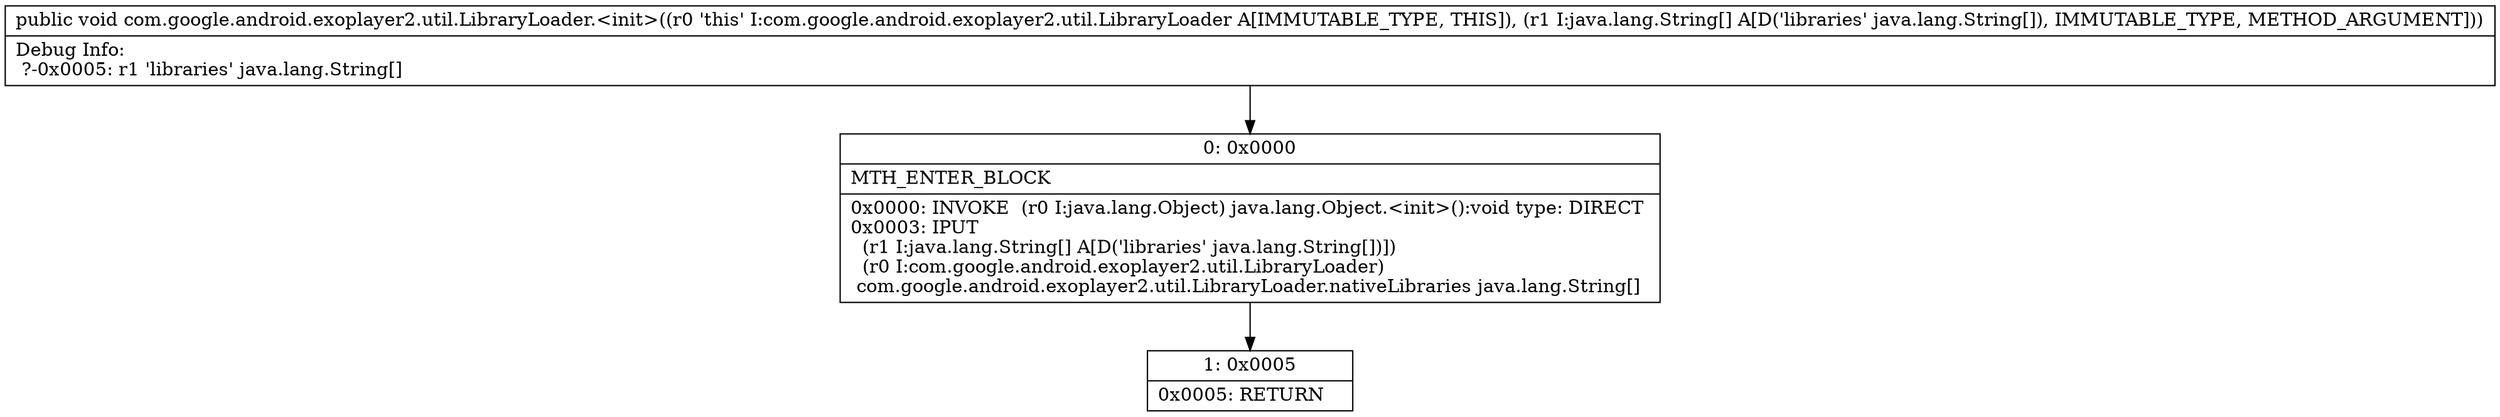 digraph "CFG forcom.google.android.exoplayer2.util.LibraryLoader.\<init\>([Ljava\/lang\/String;)V" {
Node_0 [shape=record,label="{0\:\ 0x0000|MTH_ENTER_BLOCK\l|0x0000: INVOKE  (r0 I:java.lang.Object) java.lang.Object.\<init\>():void type: DIRECT \l0x0003: IPUT  \l  (r1 I:java.lang.String[] A[D('libraries' java.lang.String[])])\l  (r0 I:com.google.android.exoplayer2.util.LibraryLoader)\l com.google.android.exoplayer2.util.LibraryLoader.nativeLibraries java.lang.String[] \l}"];
Node_1 [shape=record,label="{1\:\ 0x0005|0x0005: RETURN   \l}"];
MethodNode[shape=record,label="{public void com.google.android.exoplayer2.util.LibraryLoader.\<init\>((r0 'this' I:com.google.android.exoplayer2.util.LibraryLoader A[IMMUTABLE_TYPE, THIS]), (r1 I:java.lang.String[] A[D('libraries' java.lang.String[]), IMMUTABLE_TYPE, METHOD_ARGUMENT]))  | Debug Info:\l  ?\-0x0005: r1 'libraries' java.lang.String[]\l}"];
MethodNode -> Node_0;
Node_0 -> Node_1;
}

